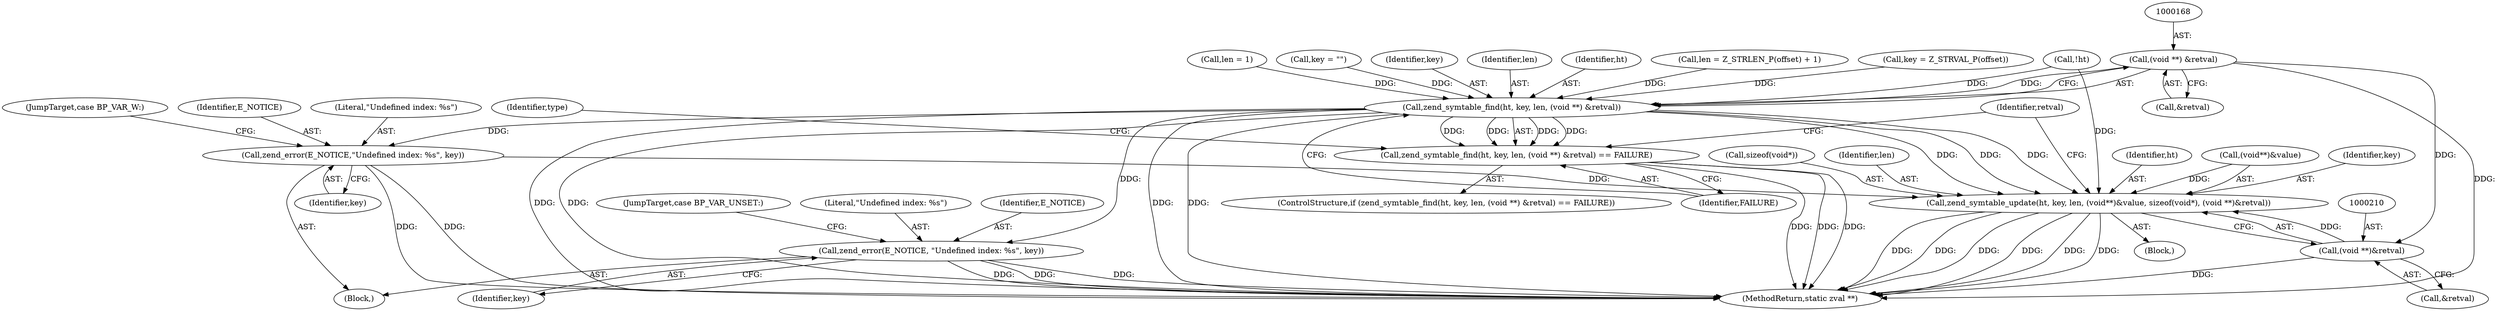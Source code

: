 digraph "0_php-src_ecb7f58a069be0dec4a6131b6351a761f808f22e?w=1_0@pointer" {
"1000167" [label="(Call,(void **) &retval)"];
"1000163" [label="(Call,zend_symtable_find(ht, key, len, (void **) &retval))"];
"1000162" [label="(Call,zend_symtable_find(ht, key, len, (void **) &retval) == FAILURE)"];
"1000177" [label="(Call,zend_error(E_NOTICE, \"Undefined index: %s\", key))"];
"1000190" [label="(Call,zend_error(E_NOTICE,\"Undefined index: %s\", key))"];
"1000199" [label="(Call,zend_symtable_update(ht, key, len, (void**)&value, sizeof(void*), (void **)&retval))"];
"1000209" [label="(Call,(void **)&retval)"];
"1000192" [label="(Literal,\"Undefined index: %s\")"];
"1000169" [label="(Call,&retval)"];
"1000209" [label="(Call,(void **)&retval)"];
"1000174" [label="(Identifier,type)"];
"1000163" [label="(Call,zend_symtable_find(ht, key, len, (void **) &retval))"];
"1000199" [label="(Call,zend_symtable_update(ht, key, len, (void**)&value, sizeof(void*), (void **)&retval))"];
"1000194" [label="(JumpTarget,case BP_VAR_W:)"];
"1000175" [label="(Block,)"];
"1000190" [label="(Call,zend_error(E_NOTICE,\"Undefined index: %s\", key))"];
"1000324" [label="(MethodReturn,static zval **)"];
"1000178" [label="(Identifier,E_NOTICE)"];
"1000211" [label="(Call,&retval)"];
"1000200" [label="(Identifier,ht)"];
"1000193" [label="(Identifier,key)"];
"1000150" [label="(Call,key = Z_STRVAL_P(offset))"];
"1000177" [label="(Call,zend_error(E_NOTICE, \"Undefined index: %s\", key))"];
"1000219" [label="(Call,len = 1)"];
"1000179" [label="(Literal,\"Undefined index: %s\")"];
"1000181" [label="(JumpTarget,case BP_VAR_UNSET:)"];
"1000214" [label="(Identifier,retval)"];
"1000195" [label="(Block,)"];
"1000216" [label="(Call,key = \"\")"];
"1000171" [label="(Identifier,FAILURE)"];
"1000162" [label="(Call,zend_symtable_find(ht, key, len, (void **) &retval) == FAILURE)"];
"1000191" [label="(Identifier,E_NOTICE)"];
"1000165" [label="(Identifier,key)"];
"1000202" [label="(Identifier,len)"];
"1000201" [label="(Identifier,key)"];
"1000116" [label="(Call,!ht)"];
"1000161" [label="(ControlStructure,if (zend_symtable_find(ht, key, len, (void **) &retval) == FAILURE))"];
"1000166" [label="(Identifier,len)"];
"1000164" [label="(Identifier,ht)"];
"1000180" [label="(Identifier,key)"];
"1000207" [label="(Call,sizeof(void*))"];
"1000203" [label="(Call,(void**)&value)"];
"1000154" [label="(Call,len = Z_STRLEN_P(offset) + 1)"];
"1000167" [label="(Call,(void **) &retval)"];
"1000167" -> "1000163"  [label="AST: "];
"1000167" -> "1000169"  [label="CFG: "];
"1000168" -> "1000167"  [label="AST: "];
"1000169" -> "1000167"  [label="AST: "];
"1000163" -> "1000167"  [label="CFG: "];
"1000167" -> "1000324"  [label="DDG: "];
"1000167" -> "1000163"  [label="DDG: "];
"1000167" -> "1000209"  [label="DDG: "];
"1000163" -> "1000162"  [label="AST: "];
"1000164" -> "1000163"  [label="AST: "];
"1000165" -> "1000163"  [label="AST: "];
"1000166" -> "1000163"  [label="AST: "];
"1000171" -> "1000163"  [label="CFG: "];
"1000163" -> "1000324"  [label="DDG: "];
"1000163" -> "1000324"  [label="DDG: "];
"1000163" -> "1000324"  [label="DDG: "];
"1000163" -> "1000324"  [label="DDG: "];
"1000163" -> "1000162"  [label="DDG: "];
"1000163" -> "1000162"  [label="DDG: "];
"1000163" -> "1000162"  [label="DDG: "];
"1000163" -> "1000162"  [label="DDG: "];
"1000116" -> "1000163"  [label="DDG: "];
"1000150" -> "1000163"  [label="DDG: "];
"1000216" -> "1000163"  [label="DDG: "];
"1000154" -> "1000163"  [label="DDG: "];
"1000219" -> "1000163"  [label="DDG: "];
"1000163" -> "1000177"  [label="DDG: "];
"1000163" -> "1000190"  [label="DDG: "];
"1000163" -> "1000199"  [label="DDG: "];
"1000163" -> "1000199"  [label="DDG: "];
"1000163" -> "1000199"  [label="DDG: "];
"1000162" -> "1000161"  [label="AST: "];
"1000162" -> "1000171"  [label="CFG: "];
"1000171" -> "1000162"  [label="AST: "];
"1000174" -> "1000162"  [label="CFG: "];
"1000214" -> "1000162"  [label="CFG: "];
"1000162" -> "1000324"  [label="DDG: "];
"1000162" -> "1000324"  [label="DDG: "];
"1000162" -> "1000324"  [label="DDG: "];
"1000177" -> "1000175"  [label="AST: "];
"1000177" -> "1000180"  [label="CFG: "];
"1000178" -> "1000177"  [label="AST: "];
"1000179" -> "1000177"  [label="AST: "];
"1000180" -> "1000177"  [label="AST: "];
"1000181" -> "1000177"  [label="CFG: "];
"1000177" -> "1000324"  [label="DDG: "];
"1000177" -> "1000324"  [label="DDG: "];
"1000177" -> "1000324"  [label="DDG: "];
"1000190" -> "1000175"  [label="AST: "];
"1000190" -> "1000193"  [label="CFG: "];
"1000191" -> "1000190"  [label="AST: "];
"1000192" -> "1000190"  [label="AST: "];
"1000193" -> "1000190"  [label="AST: "];
"1000194" -> "1000190"  [label="CFG: "];
"1000190" -> "1000324"  [label="DDG: "];
"1000190" -> "1000324"  [label="DDG: "];
"1000190" -> "1000199"  [label="DDG: "];
"1000199" -> "1000195"  [label="AST: "];
"1000199" -> "1000209"  [label="CFG: "];
"1000200" -> "1000199"  [label="AST: "];
"1000201" -> "1000199"  [label="AST: "];
"1000202" -> "1000199"  [label="AST: "];
"1000203" -> "1000199"  [label="AST: "];
"1000207" -> "1000199"  [label="AST: "];
"1000209" -> "1000199"  [label="AST: "];
"1000214" -> "1000199"  [label="CFG: "];
"1000199" -> "1000324"  [label="DDG: "];
"1000199" -> "1000324"  [label="DDG: "];
"1000199" -> "1000324"  [label="DDG: "];
"1000199" -> "1000324"  [label="DDG: "];
"1000199" -> "1000324"  [label="DDG: "];
"1000199" -> "1000324"  [label="DDG: "];
"1000116" -> "1000199"  [label="DDG: "];
"1000203" -> "1000199"  [label="DDG: "];
"1000209" -> "1000199"  [label="DDG: "];
"1000209" -> "1000211"  [label="CFG: "];
"1000210" -> "1000209"  [label="AST: "];
"1000211" -> "1000209"  [label="AST: "];
"1000209" -> "1000324"  [label="DDG: "];
}
